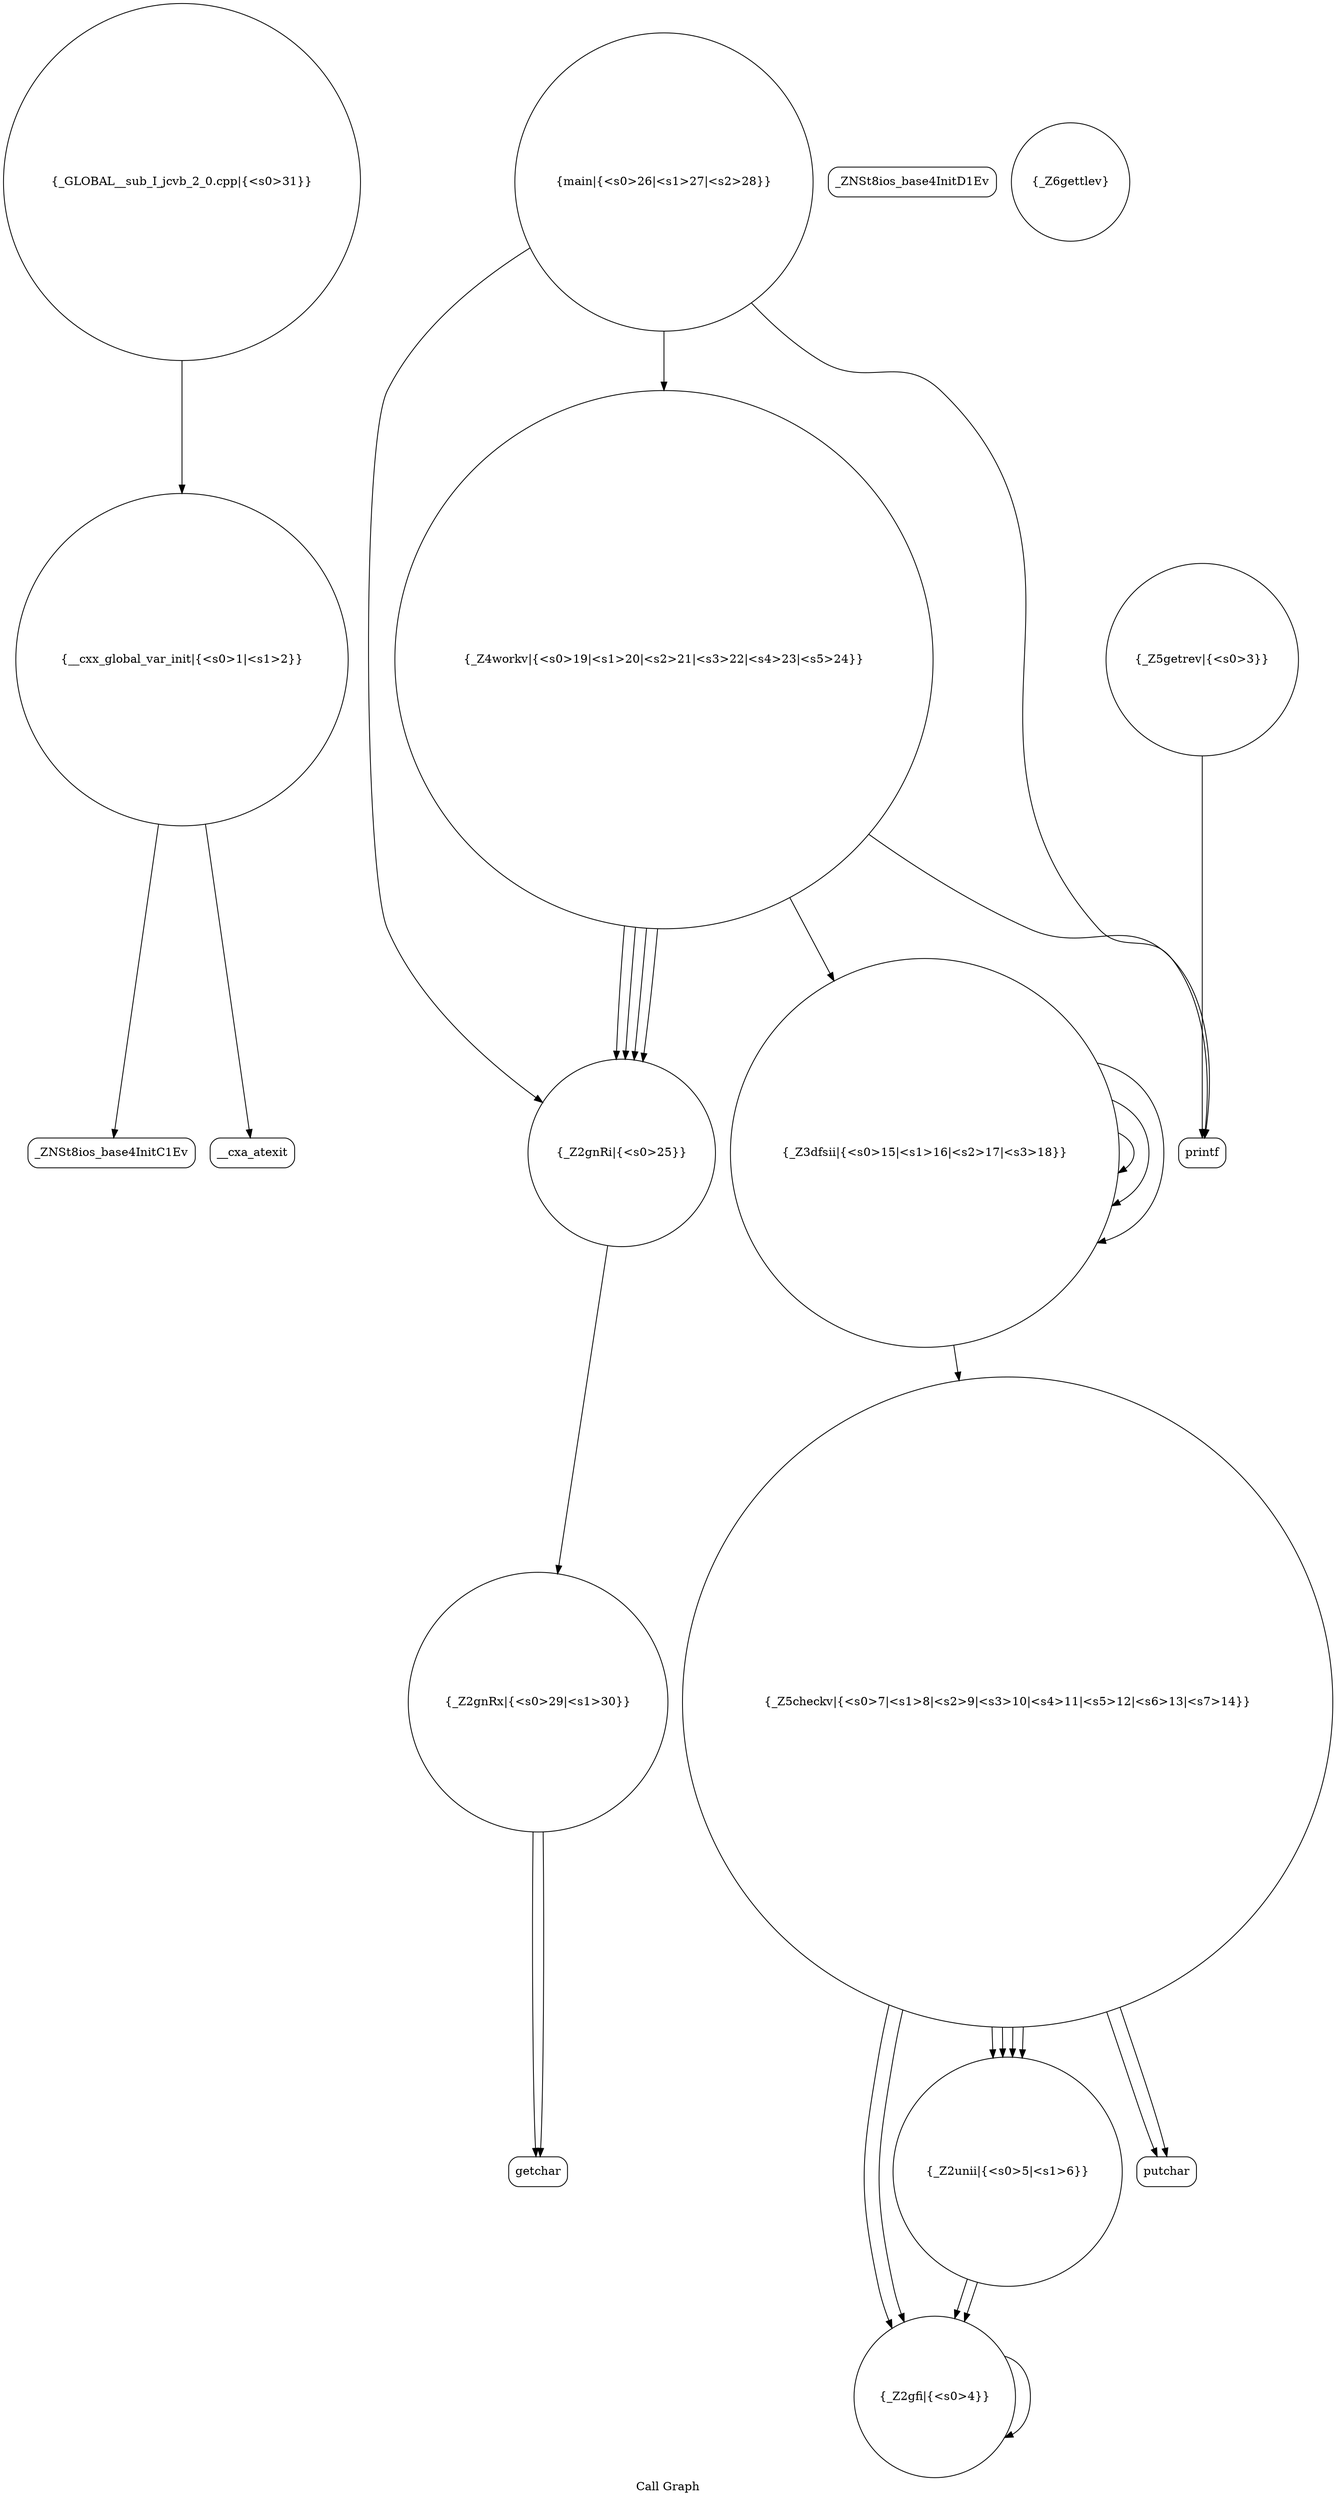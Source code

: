 digraph "Call Graph" {
	label="Call Graph";

	Node0x558478da0e00 [shape=record,shape=circle,label="{__cxx_global_var_init|{<s0>1|<s1>2}}"];
	Node0x558478da0e00:s0 -> Node0x558478da1290[color=black];
	Node0x558478da0e00:s1 -> Node0x558478da1390[color=black];
	Node0x558478da1590 [shape=record,shape=circle,label="{_Z2gfi|{<s0>4}}"];
	Node0x558478da1590:s0 -> Node0x558478da1590[color=black];
	Node0x558478da1910 [shape=record,shape=circle,label="{main|{<s0>26|<s1>27|<s2>28}}"];
	Node0x558478da1910:s0 -> Node0x558478da1890[color=black];
	Node0x558478da1910:s1 -> Node0x558478da1490[color=black];
	Node0x558478da1910:s2 -> Node0x558478da1810[color=black];
	Node0x558478da1310 [shape=record,shape=Mrecord,label="{_ZNSt8ios_base4InitD1Ev}"];
	Node0x558478da1690 [shape=record,shape=circle,label="{_Z5checkv|{<s0>7|<s1>8|<s2>9|<s3>10|<s4>11|<s5>12|<s6>13|<s7>14}}"];
	Node0x558478da1690:s0 -> Node0x558478da1610[color=black];
	Node0x558478da1690:s1 -> Node0x558478da1610[color=black];
	Node0x558478da1690:s2 -> Node0x558478da1610[color=black];
	Node0x558478da1690:s3 -> Node0x558478da1610[color=black];
	Node0x558478da1690:s4 -> Node0x558478da1590[color=black];
	Node0x558478da1690:s5 -> Node0x558478da1590[color=black];
	Node0x558478da1690:s6 -> Node0x558478da1710[color=black];
	Node0x558478da1690:s7 -> Node0x558478da1710[color=black];
	Node0x558478da1a10 [shape=record,shape=Mrecord,label="{getchar}"];
	Node0x558478da1410 [shape=record,shape=circle,label="{_Z5getrev|{<s0>3}}"];
	Node0x558478da1410:s0 -> Node0x558478da1490[color=black];
	Node0x558478da1790 [shape=record,shape=circle,label="{_Z3dfsii|{<s0>15|<s1>16|<s2>17|<s3>18}}"];
	Node0x558478da1790:s0 -> Node0x558478da1690[color=black];
	Node0x558478da1790:s1 -> Node0x558478da1790[color=black];
	Node0x558478da1790:s2 -> Node0x558478da1790[color=black];
	Node0x558478da1790:s3 -> Node0x558478da1790[color=black];
	Node0x558478da1510 [shape=record,shape=circle,label="{_Z6gettlev}"];
	Node0x558478da1890 [shape=record,shape=circle,label="{_Z2gnRi|{<s0>25}}"];
	Node0x558478da1890:s0 -> Node0x558478da1990[color=black];
	Node0x558478da1290 [shape=record,shape=Mrecord,label="{_ZNSt8ios_base4InitC1Ev}"];
	Node0x558478da1610 [shape=record,shape=circle,label="{_Z2unii|{<s0>5|<s1>6}}"];
	Node0x558478da1610:s0 -> Node0x558478da1590[color=black];
	Node0x558478da1610:s1 -> Node0x558478da1590[color=black];
	Node0x558478da1990 [shape=record,shape=circle,label="{_Z2gnRx|{<s0>29|<s1>30}}"];
	Node0x558478da1990:s0 -> Node0x558478da1a10[color=black];
	Node0x558478da1990:s1 -> Node0x558478da1a10[color=black];
	Node0x558478da1390 [shape=record,shape=Mrecord,label="{__cxa_atexit}"];
	Node0x558478da1710 [shape=record,shape=Mrecord,label="{putchar}"];
	Node0x558478da1a90 [shape=record,shape=circle,label="{_GLOBAL__sub_I_jcvb_2_0.cpp|{<s0>31}}"];
	Node0x558478da1a90:s0 -> Node0x558478da0e00[color=black];
	Node0x558478da1490 [shape=record,shape=Mrecord,label="{printf}"];
	Node0x558478da1810 [shape=record,shape=circle,label="{_Z4workv|{<s0>19|<s1>20|<s2>21|<s3>22|<s4>23|<s5>24}}"];
	Node0x558478da1810:s0 -> Node0x558478da1890[color=black];
	Node0x558478da1810:s1 -> Node0x558478da1890[color=black];
	Node0x558478da1810:s2 -> Node0x558478da1890[color=black];
	Node0x558478da1810:s3 -> Node0x558478da1890[color=black];
	Node0x558478da1810:s4 -> Node0x558478da1790[color=black];
	Node0x558478da1810:s5 -> Node0x558478da1490[color=black];
}
